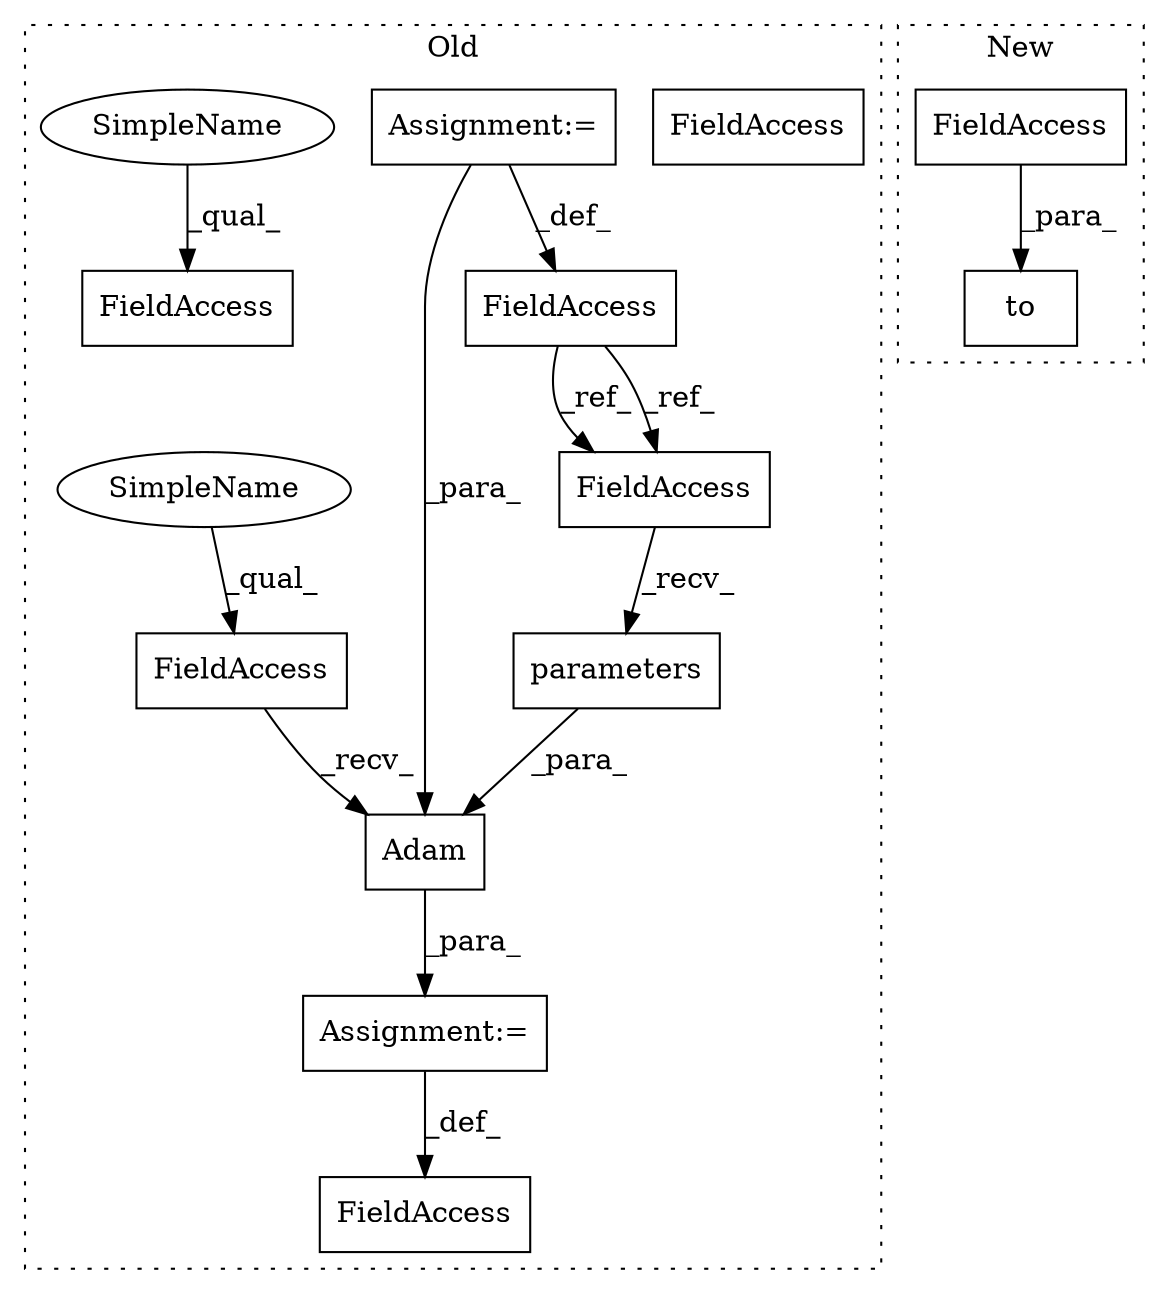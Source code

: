 digraph G {
subgraph cluster0 {
1 [label="parameters" a="32" s="4291" l="12" shape="box"];
3 [label="Assignment:=" a="7" s="4267" l="1" shape="box"];
5 [label="Adam" a="32" s="4280,4333" l="5,2" shape="box"];
6 [label="FieldAccess" a="22" s="4262" l="5" shape="box"];
7 [label="FieldAccess" a="22" s="4285" l="5" shape="box"];
8 [label="FieldAccess" a="22" s="4268" l="11" shape="box"];
9 [label="FieldAccess" a="22" s="4182" l="11" shape="box"];
10 [label="FieldAccess" a="22" s="4245" l="5" shape="box"];
11 [label="Assignment:=" a="7" s="4250" l="1" shape="box"];
12 [label="FieldAccess" a="22" s="4285" l="5" shape="box"];
13 [label="SimpleName" a="42" s="4182" l="5" shape="ellipse"];
14 [label="SimpleName" a="42" s="4268" l="5" shape="ellipse"];
label = "Old";
style="dotted";
}
subgraph cluster1 {
2 [label="to" a="32" s="4981,4990" l="3,1" shape="box"];
4 [label="FieldAccess" a="22" s="4984" l="6" shape="box"];
label = "New";
style="dotted";
}
1 -> 5 [label="_para_"];
3 -> 6 [label="_def_"];
4 -> 2 [label="_para_"];
5 -> 3 [label="_para_"];
8 -> 5 [label="_recv_"];
10 -> 12 [label="_ref_"];
10 -> 12 [label="_ref_"];
11 -> 5 [label="_para_"];
11 -> 10 [label="_def_"];
12 -> 1 [label="_recv_"];
13 -> 9 [label="_qual_"];
14 -> 8 [label="_qual_"];
}